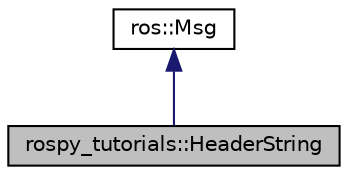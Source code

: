 digraph "rospy_tutorials::HeaderString"
{
  edge [fontname="Helvetica",fontsize="10",labelfontname="Helvetica",labelfontsize="10"];
  node [fontname="Helvetica",fontsize="10",shape=record];
  Node1 [label="rospy_tutorials::HeaderString",height=0.2,width=0.4,color="black", fillcolor="grey75", style="filled" fontcolor="black"];
  Node2 -> Node1 [dir="back",color="midnightblue",fontsize="10",style="solid",fontname="Helvetica"];
  Node2 [label="ros::Msg",height=0.2,width=0.4,color="black", fillcolor="white", style="filled",URL="$classros_1_1_msg.html"];
}
